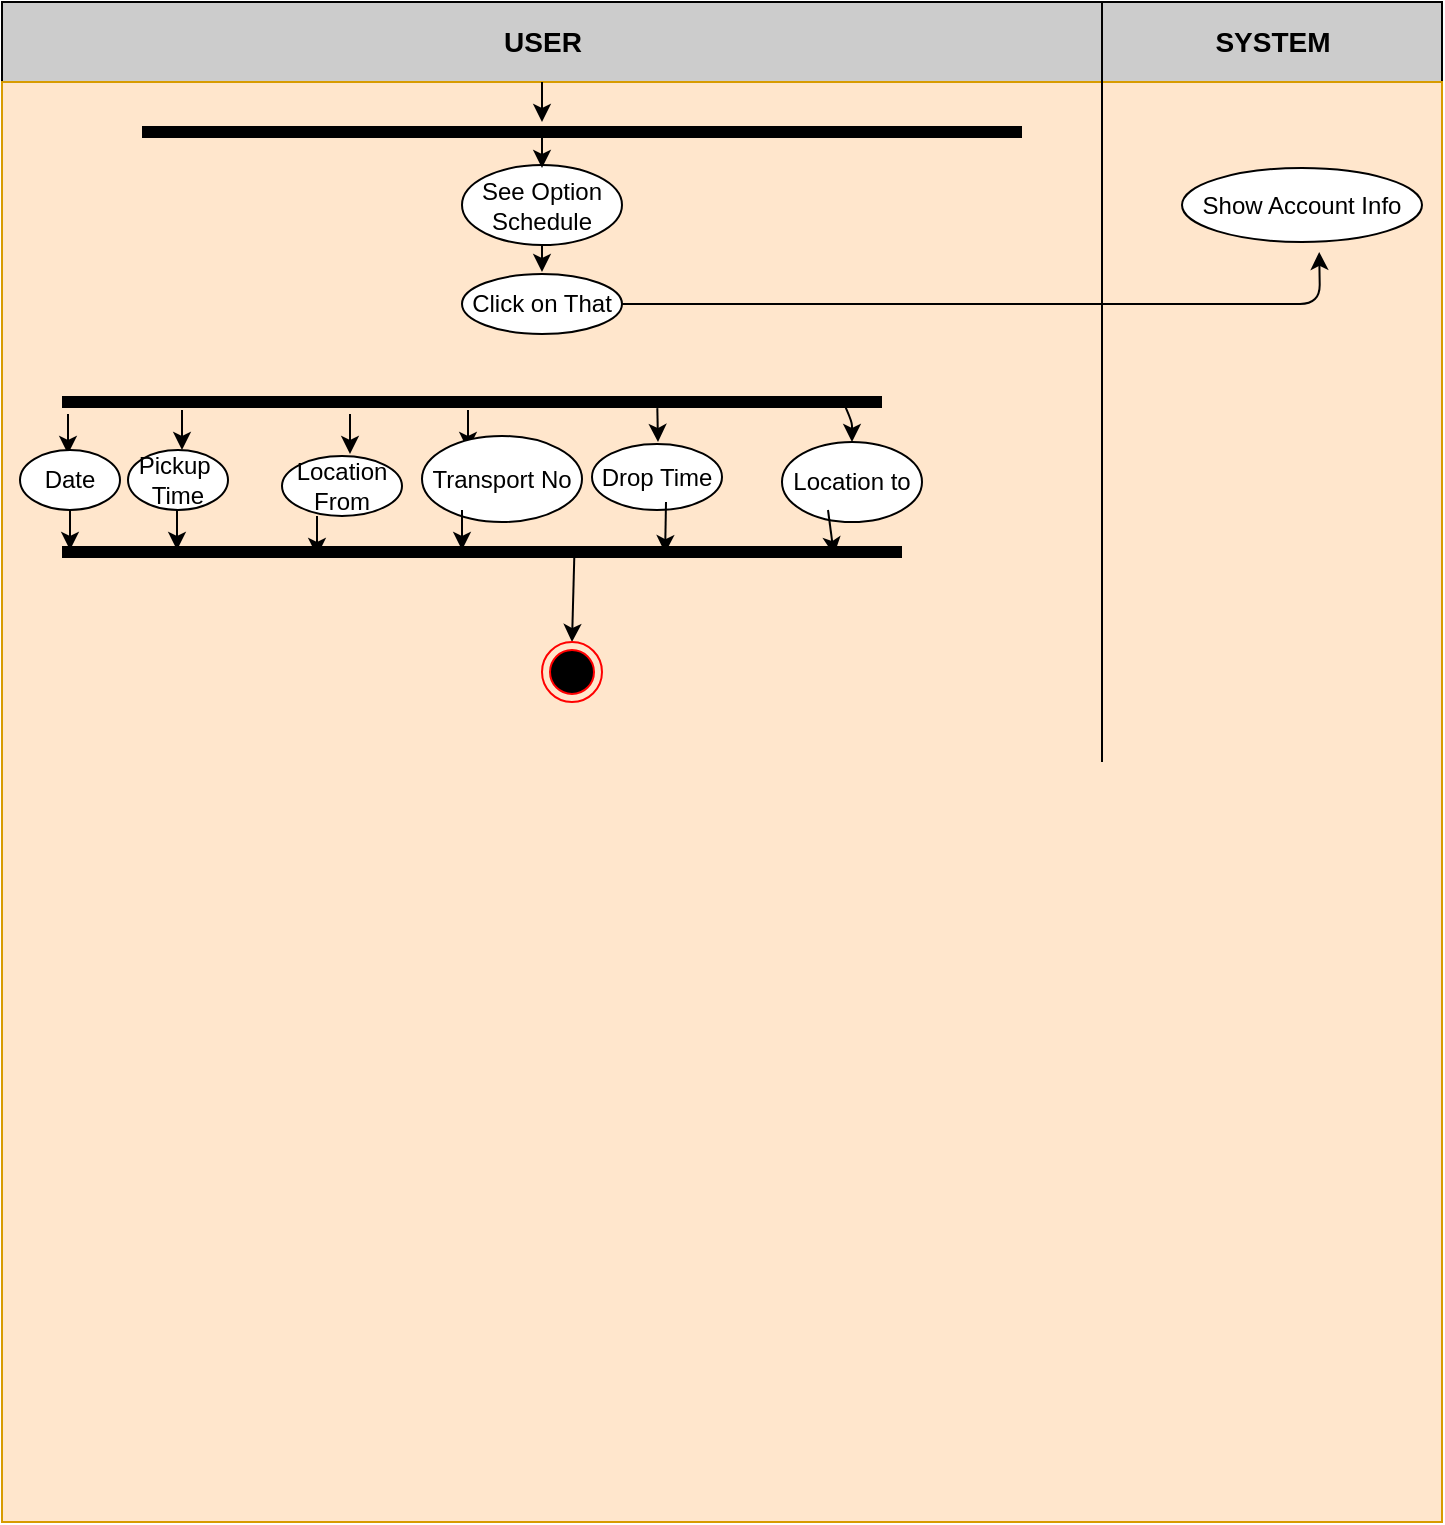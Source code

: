 <mxfile version="15.3.4" type="github">
  <diagram id="dZUIndjdPK84sNnJ9CHo" name="Page-1">
    <mxGraphModel dx="1751" dy="712" grid="1" gridSize="10" guides="1" tooltips="1" connect="1" arrows="1" fold="1" page="1" pageScale="1" pageWidth="827" pageHeight="1169" math="0" shadow="0">
      <root>
        <mxCell id="0" />
        <mxCell id="1" parent="0" />
        <mxCell id="Z1GRAb_l_Lzw0T1dBopZ-44" value="" style="rounded=0;whiteSpace=wrap;html=1;strokeColor=#000000;fillColor=#CCCCCC;" parent="1" vertex="1">
          <mxGeometry x="10" y="40" width="720" height="40" as="geometry" />
        </mxCell>
        <mxCell id="Z1GRAb_l_Lzw0T1dBopZ-42" value="" style="whiteSpace=wrap;html=1;aspect=fixed;strokeColor=#d79b00;fillColor=#ffe6cc;" parent="1" vertex="1">
          <mxGeometry x="10" y="80" width="720" height="720" as="geometry" />
        </mxCell>
        <mxCell id="Z1GRAb_l_Lzw0T1dBopZ-1" value="&lt;font style=&quot;font-size: 14px&quot;&gt;&lt;b&gt;USER&lt;/b&gt;&lt;/font&gt;" style="text;html=1;align=center;verticalAlign=middle;resizable=0;points=[];autosize=1;strokeColor=none;" parent="1" vertex="1">
          <mxGeometry x="255" y="50" width="50" height="20" as="geometry" />
        </mxCell>
        <mxCell id="Z1GRAb_l_Lzw0T1dBopZ-2" value="&lt;font style=&quot;font-size: 14px&quot;&gt;&lt;b&gt;SYSTEM&lt;/b&gt;&lt;/font&gt;" style="text;html=1;align=center;verticalAlign=middle;resizable=0;points=[];autosize=1;strokeColor=none;" parent="1" vertex="1">
          <mxGeometry x="610" y="50" width="70" height="20" as="geometry" />
        </mxCell>
        <mxCell id="Z1GRAb_l_Lzw0T1dBopZ-3" value="" style="endArrow=classic;html=1;" parent="1" edge="1">
          <mxGeometry width="50" height="50" relative="1" as="geometry">
            <mxPoint x="280" y="80" as="sourcePoint" />
            <mxPoint x="280" y="100" as="targetPoint" />
          </mxGeometry>
        </mxCell>
        <mxCell id="Z1GRAb_l_Lzw0T1dBopZ-4" value="" style="shape=line;html=1;strokeWidth=6;" parent="1" vertex="1">
          <mxGeometry x="80" y="100" width="440" height="10" as="geometry" />
        </mxCell>
        <mxCell id="Z1GRAb_l_Lzw0T1dBopZ-7" value="See Option Schedule" style="ellipse;whiteSpace=wrap;html=1;strokeColor=#000000;" parent="1" vertex="1">
          <mxGeometry x="240" y="121.5" width="80" height="40" as="geometry" />
        </mxCell>
        <mxCell id="Z1GRAb_l_Lzw0T1dBopZ-9" value="Click on That" style="ellipse;whiteSpace=wrap;html=1;strokeColor=#000000;" parent="1" vertex="1">
          <mxGeometry x="240" y="176" width="80" height="30" as="geometry" />
        </mxCell>
        <mxCell id="Z1GRAb_l_Lzw0T1dBopZ-11" value="" style="shape=line;html=1;strokeWidth=6;" parent="1" vertex="1">
          <mxGeometry x="40" y="235" width="410" height="10" as="geometry" />
        </mxCell>
        <mxCell id="Z1GRAb_l_Lzw0T1dBopZ-12" value="" style="endArrow=classic;html=1;" parent="1" edge="1">
          <mxGeometry width="50" height="50" relative="1" as="geometry">
            <mxPoint x="43" y="246" as="sourcePoint" />
            <mxPoint x="43" y="266" as="targetPoint" />
          </mxGeometry>
        </mxCell>
        <mxCell id="Z1GRAb_l_Lzw0T1dBopZ-13" value="Date" style="ellipse;whiteSpace=wrap;html=1;strokeColor=#000000;" parent="1" vertex="1">
          <mxGeometry x="19" y="264" width="50" height="30" as="geometry" />
        </mxCell>
        <mxCell id="Z1GRAb_l_Lzw0T1dBopZ-14" value="" style="endArrow=classic;html=1;" parent="1" edge="1">
          <mxGeometry width="50" height="50" relative="1" as="geometry">
            <mxPoint x="100" y="244" as="sourcePoint" />
            <mxPoint x="100" y="264" as="targetPoint" />
          </mxGeometry>
        </mxCell>
        <mxCell id="Z1GRAb_l_Lzw0T1dBopZ-15" value="Pickup&amp;nbsp;&lt;br&gt;Time" style="ellipse;whiteSpace=wrap;html=1;strokeColor=#000000;" parent="1" vertex="1">
          <mxGeometry x="73" y="264" width="50" height="30" as="geometry" />
        </mxCell>
        <mxCell id="Z1GRAb_l_Lzw0T1dBopZ-16" value="" style="endArrow=classic;html=1;" parent="1" edge="1">
          <mxGeometry width="50" height="50" relative="1" as="geometry">
            <mxPoint x="184" y="246" as="sourcePoint" />
            <mxPoint x="184" y="266" as="targetPoint" />
          </mxGeometry>
        </mxCell>
        <mxCell id="Z1GRAb_l_Lzw0T1dBopZ-17" value="Location From" style="ellipse;whiteSpace=wrap;html=1;strokeColor=#000000;" parent="1" vertex="1">
          <mxGeometry x="150" y="267" width="60" height="30" as="geometry" />
        </mxCell>
        <mxCell id="Z1GRAb_l_Lzw0T1dBopZ-18" value="" style="endArrow=classic;html=1;" parent="1" edge="1">
          <mxGeometry width="50" height="50" relative="1" as="geometry">
            <mxPoint x="243" y="244" as="sourcePoint" />
            <mxPoint x="243" y="264" as="targetPoint" />
          </mxGeometry>
        </mxCell>
        <mxCell id="Z1GRAb_l_Lzw0T1dBopZ-19" value="Transport No" style="ellipse;whiteSpace=wrap;html=1;strokeColor=#000000;" parent="1" vertex="1">
          <mxGeometry x="220" y="257" width="80" height="43" as="geometry" />
        </mxCell>
        <mxCell id="Z1GRAb_l_Lzw0T1dBopZ-20" value="" style="endArrow=classic;html=1;" parent="1" edge="1">
          <mxGeometry width="50" height="50" relative="1" as="geometry">
            <mxPoint x="44" y="294" as="sourcePoint" />
            <mxPoint x="44" y="314" as="targetPoint" />
          </mxGeometry>
        </mxCell>
        <mxCell id="Z1GRAb_l_Lzw0T1dBopZ-21" value="" style="endArrow=classic;html=1;" parent="1" edge="1">
          <mxGeometry width="50" height="50" relative="1" as="geometry">
            <mxPoint x="97.5" y="294" as="sourcePoint" />
            <mxPoint x="97.5" y="314" as="targetPoint" />
          </mxGeometry>
        </mxCell>
        <mxCell id="Z1GRAb_l_Lzw0T1dBopZ-22" value="" style="endArrow=classic;html=1;" parent="1" edge="1">
          <mxGeometry width="50" height="50" relative="1" as="geometry">
            <mxPoint x="167.5" y="297" as="sourcePoint" />
            <mxPoint x="167.5" y="317" as="targetPoint" />
          </mxGeometry>
        </mxCell>
        <mxCell id="Z1GRAb_l_Lzw0T1dBopZ-23" value="" style="endArrow=classic;html=1;" parent="1" edge="1">
          <mxGeometry width="50" height="50" relative="1" as="geometry">
            <mxPoint x="240" y="294" as="sourcePoint" />
            <mxPoint x="240" y="314" as="targetPoint" />
          </mxGeometry>
        </mxCell>
        <mxCell id="Z1GRAb_l_Lzw0T1dBopZ-24" value="" style="shape=line;html=1;strokeWidth=6;" parent="1" vertex="1">
          <mxGeometry x="40" y="310" width="420" height="10" as="geometry" />
        </mxCell>
        <mxCell id="Z1GRAb_l_Lzw0T1dBopZ-26" value="" style="endArrow=classic;html=1;" parent="1" edge="1">
          <mxGeometry width="50" height="50" relative="1" as="geometry">
            <mxPoint x="280" y="103" as="sourcePoint" />
            <mxPoint x="280" y="123" as="targetPoint" />
          </mxGeometry>
        </mxCell>
        <mxCell id="Z1GRAb_l_Lzw0T1dBopZ-34" value="Show Account Info" style="ellipse;whiteSpace=wrap;html=1;strokeColor=#000000;" parent="1" vertex="1">
          <mxGeometry x="600" y="123" width="120" height="37" as="geometry" />
        </mxCell>
        <mxCell id="Z1GRAb_l_Lzw0T1dBopZ-39" value="" style="endArrow=none;html=1;" parent="1" edge="1">
          <mxGeometry width="50" height="50" relative="1" as="geometry">
            <mxPoint x="560" y="420" as="sourcePoint" />
            <mxPoint x="560" y="40" as="targetPoint" />
          </mxGeometry>
        </mxCell>
        <mxCell id="Z1GRAb_l_Lzw0T1dBopZ-40" value="" style="endArrow=classic;html=1;exitX=0.61;exitY=0.553;exitDx=0;exitDy=0;exitPerimeter=0;entryX=0.5;entryY=0;entryDx=0;entryDy=0;" parent="1" edge="1" target="Z1GRAb_l_Lzw0T1dBopZ-41" source="Z1GRAb_l_Lzw0T1dBopZ-24">
          <mxGeometry width="50" height="50" relative="1" as="geometry">
            <mxPoint x="294.5" y="339" as="sourcePoint" />
            <mxPoint x="295" y="350" as="targetPoint" />
          </mxGeometry>
        </mxCell>
        <mxCell id="Z1GRAb_l_Lzw0T1dBopZ-41" value="" style="ellipse;html=1;shape=endState;fillColor=#000000;strokeColor=#ff0000;" parent="1" vertex="1">
          <mxGeometry x="280" y="360" width="30" height="30" as="geometry" />
        </mxCell>
        <mxCell id="C8xslQdj4VqTzvpp1IXp-1" value="" style="endArrow=classic;html=1;sourcePerimeterSpacing=8;targetPerimeterSpacing=8;exitX=0.5;exitY=1;exitDx=0;exitDy=0;" edge="1" parent="1" source="Z1GRAb_l_Lzw0T1dBopZ-7">
          <mxGeometry width="50" height="50" relative="1" as="geometry">
            <mxPoint x="280" y="170" as="sourcePoint" />
            <mxPoint x="280" y="175" as="targetPoint" />
          </mxGeometry>
        </mxCell>
        <mxCell id="C8xslQdj4VqTzvpp1IXp-5" value="" style="endArrow=classic;html=1;sourcePerimeterSpacing=8;targetPerimeterSpacing=8;entryX=0.63;entryY=1.134;entryDx=0;entryDy=0;entryPerimeter=0;" edge="1" parent="1">
          <mxGeometry width="50" height="50" relative="1" as="geometry">
            <mxPoint x="320" y="191" as="sourcePoint" />
            <mxPoint x="668.6" y="164.958" as="targetPoint" />
            <Array as="points">
              <mxPoint x="483" y="191" />
              <mxPoint x="553" y="191" />
              <mxPoint x="669" y="191" />
            </Array>
          </mxGeometry>
        </mxCell>
        <mxCell id="C8xslQdj4VqTzvpp1IXp-9" value="Drop Time" style="ellipse;whiteSpace=wrap;html=1;strokeColor=#000000;" vertex="1" parent="1">
          <mxGeometry x="305" y="261" width="65" height="33" as="geometry" />
        </mxCell>
        <mxCell id="C8xslQdj4VqTzvpp1IXp-10" value="Location to" style="ellipse;whiteSpace=wrap;html=1;strokeColor=#000000;" vertex="1" parent="1">
          <mxGeometry x="400" y="260" width="70" height="40" as="geometry" />
        </mxCell>
        <mxCell id="C8xslQdj4VqTzvpp1IXp-11" value="" style="endArrow=classic;html=1;sourcePerimeterSpacing=8;targetPerimeterSpacing=8;exitX=0.726;exitY=0.806;exitDx=0;exitDy=0;exitPerimeter=0;" edge="1" parent="1" source="Z1GRAb_l_Lzw0T1dBopZ-11">
          <mxGeometry width="50" height="50" relative="1" as="geometry">
            <mxPoint x="280" y="303.5" as="sourcePoint" />
            <mxPoint x="338" y="260" as="targetPoint" />
          </mxGeometry>
        </mxCell>
        <mxCell id="C8xslQdj4VqTzvpp1IXp-12" value="" style="endArrow=classic;html=1;sourcePerimeterSpacing=8;targetPerimeterSpacing=8;exitX=0.951;exitY=0.335;exitDx=0;exitDy=0;exitPerimeter=0;entryX=0.5;entryY=0;entryDx=0;entryDy=0;" edge="1" parent="1" source="Z1GRAb_l_Lzw0T1dBopZ-11" target="C8xslQdj4VqTzvpp1IXp-10">
          <mxGeometry width="50" height="50" relative="1" as="geometry">
            <mxPoint x="388" y="300" as="sourcePoint" />
            <mxPoint x="438" y="250" as="targetPoint" />
            <Array as="points">
              <mxPoint x="435" y="250" />
            </Array>
          </mxGeometry>
        </mxCell>
        <mxCell id="C8xslQdj4VqTzvpp1IXp-13" value="" style="endArrow=classic;html=1;sourcePerimeterSpacing=8;targetPerimeterSpacing=8;entryX=0.718;entryY=0.553;entryDx=0;entryDy=0;entryPerimeter=0;" edge="1" parent="1" target="Z1GRAb_l_Lzw0T1dBopZ-24">
          <mxGeometry width="50" height="50" relative="1" as="geometry">
            <mxPoint x="342" y="290" as="sourcePoint" />
            <mxPoint x="348" y="270" as="targetPoint" />
          </mxGeometry>
        </mxCell>
        <mxCell id="C8xslQdj4VqTzvpp1IXp-16" value="" style="endArrow=classic;html=1;sourcePerimeterSpacing=8;targetPerimeterSpacing=8;entryX=0.919;entryY=0.647;entryDx=0;entryDy=0;entryPerimeter=0;" edge="1" parent="1" target="Z1GRAb_l_Lzw0T1dBopZ-24">
          <mxGeometry width="50" height="50" relative="1" as="geometry">
            <mxPoint x="423" y="294" as="sourcePoint" />
            <mxPoint x="423" y="310" as="targetPoint" />
            <Array as="points" />
          </mxGeometry>
        </mxCell>
      </root>
    </mxGraphModel>
  </diagram>
</mxfile>
